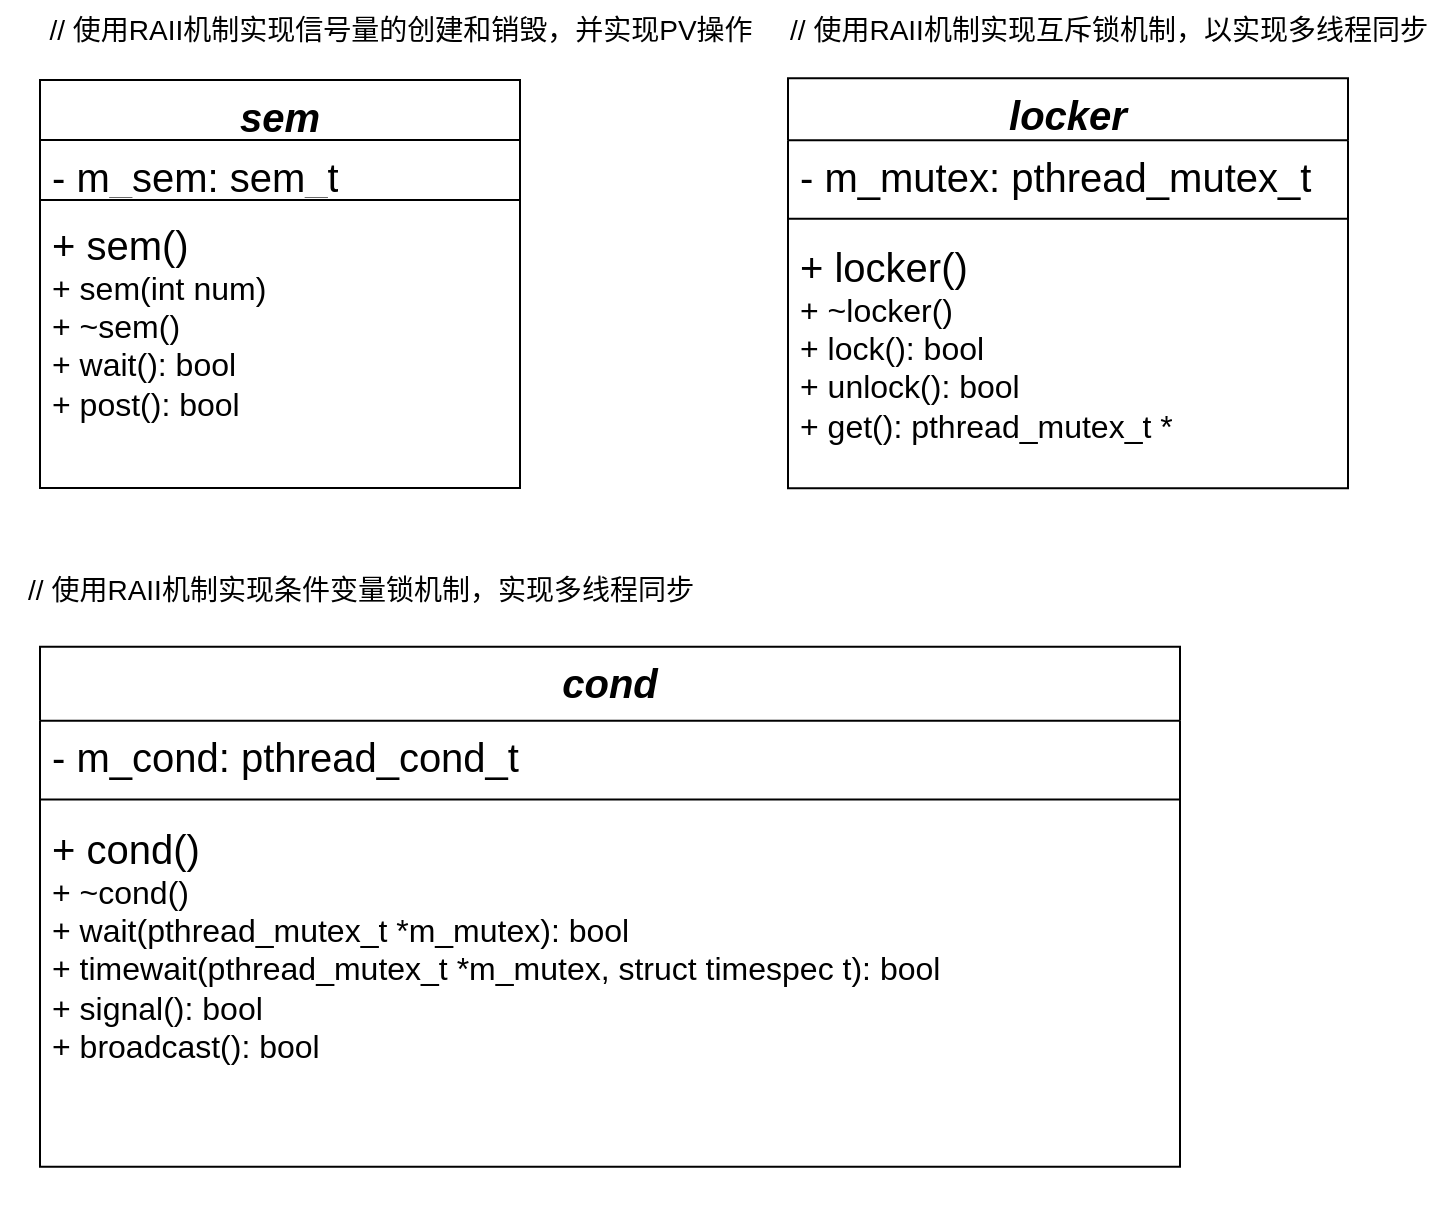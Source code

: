 <mxfile version="24.1.0" type="device" pages="2">
  <diagram name="locker.h" id="1IDqv2DnIN7-9uhBueqo">
    <mxGraphModel dx="1198" dy="727" grid="0" gridSize="10" guides="1" tooltips="1" connect="1" arrows="1" fold="1" page="1" pageScale="1" pageWidth="827" pageHeight="1169" background="#ffffff" math="0" shadow="0">
      <root>
        <mxCell id="0" />
        <mxCell id="1" parent="0" />
        <mxCell id="P7G1AZKXptafGZpG62cd-7" value="" style="group" vertex="1" connectable="0" parent="1">
          <mxGeometry x="414" y="40" width="330" height="239.167" as="geometry" />
        </mxCell>
        <mxCell id="P7G1AZKXptafGZpG62cd-8" value="&lt;font style=&quot;font-size: 20px;&quot;&gt;&lt;i&gt;locker&lt;/i&gt;&lt;/font&gt;" style="swimlane;fontStyle=1;align=center;verticalAlign=top;childLayout=stackLayout;horizontal=1;startSize=31;horizontalStack=0;resizeParent=1;resizeParentMax=0;resizeLast=0;collapsible=1;marginBottom=0;whiteSpace=wrap;html=1;" vertex="1" parent="P7G1AZKXptafGZpG62cd-7">
          <mxGeometry y="39.167" width="280" height="205.004" as="geometry" />
        </mxCell>
        <mxCell id="P7G1AZKXptafGZpG62cd-9" value="&lt;font style=&quot;font-size: 20px;&quot;&gt;- m_mutex: pthread_mutex_t&lt;/font&gt;" style="text;strokeColor=none;fillColor=none;align=left;verticalAlign=top;spacingLeft=4;spacingRight=4;overflow=hidden;rotatable=0;points=[[0,0.5],[1,0.5]];portConstraint=eastwest;whiteSpace=wrap;html=1;" vertex="1" parent="P7G1AZKXptafGZpG62cd-8">
          <mxGeometry y="31" width="280" height="34" as="geometry" />
        </mxCell>
        <mxCell id="P7G1AZKXptafGZpG62cd-10" value="" style="line;strokeWidth=1;fillColor=none;align=left;verticalAlign=middle;spacingTop=-1;spacingLeft=3;spacingRight=3;rotatable=0;labelPosition=right;points=[];portConstraint=eastwest;strokeColor=inherit;" vertex="1" parent="P7G1AZKXptafGZpG62cd-8">
          <mxGeometry y="65" width="280" height="10.444" as="geometry" />
        </mxCell>
        <mxCell id="P7G1AZKXptafGZpG62cd-11" value="&lt;font style=&quot;font-size: 20px;&quot;&gt;+ locker()&lt;/font&gt;&lt;div&gt;&lt;font size=&quot;3&quot;&gt;+ ~locker()&lt;/font&gt;&lt;/div&gt;&lt;div&gt;&lt;font size=&quot;3&quot;&gt;+ lock(): bool&lt;/font&gt;&lt;/div&gt;&lt;div&gt;&lt;font size=&quot;3&quot;&gt;+ unlock(): bool&lt;/font&gt;&lt;/div&gt;&lt;div&gt;&lt;font size=&quot;3&quot;&gt;+ get(): pthread_mutex_t *&lt;/font&gt;&lt;/div&gt;" style="text;strokeColor=none;fillColor=none;align=left;verticalAlign=top;spacingLeft=4;spacingRight=4;overflow=hidden;rotatable=0;points=[[0,0.5],[1,0.5]];portConstraint=eastwest;whiteSpace=wrap;html=1;" vertex="1" parent="P7G1AZKXptafGZpG62cd-8">
          <mxGeometry y="75.444" width="280" height="129.56" as="geometry" />
        </mxCell>
        <mxCell id="P7G1AZKXptafGZpG62cd-12" value="&lt;font style=&quot;font-size: 14px;&quot;&gt;// 使用RAII机制实现互斥锁机制，以实现多线程同步&lt;/font&gt;" style="text;html=1;align=center;verticalAlign=middle;resizable=0;points=[];autosize=1;strokeColor=none;fillColor=none;" vertex="1" parent="P7G1AZKXptafGZpG62cd-7">
          <mxGeometry x="-10" width="340" height="30" as="geometry" />
        </mxCell>
        <mxCell id="P7G1AZKXptafGZpG62cd-13" value="" style="group" vertex="1" connectable="0" parent="1">
          <mxGeometry x="40" y="320" width="570" height="323.333" as="geometry" />
        </mxCell>
        <mxCell id="P7G1AZKXptafGZpG62cd-14" value="&lt;font style=&quot;font-size: 20px;&quot;&gt;&lt;i&gt;cond&lt;/i&gt;&lt;/font&gt;" style="swimlane;fontStyle=1;align=center;verticalAlign=top;childLayout=stackLayout;horizontal=1;startSize=37;horizontalStack=0;resizeParent=1;resizeParentMax=0;resizeLast=0;collapsible=1;marginBottom=0;whiteSpace=wrap;html=1;" vertex="1" parent="P7G1AZKXptafGZpG62cd-13">
          <mxGeometry y="43.333" width="570" height="259.996" as="geometry" />
        </mxCell>
        <mxCell id="P7G1AZKXptafGZpG62cd-15" value="&lt;font style=&quot;font-size: 20px;&quot;&gt;- m_cond: pthread_cond_t&lt;/font&gt;" style="text;strokeColor=none;fillColor=none;align=left;verticalAlign=top;spacingLeft=4;spacingRight=4;overflow=hidden;rotatable=0;points=[[0,0.5],[1,0.5]];portConstraint=eastwest;whiteSpace=wrap;html=1;" vertex="1" parent="P7G1AZKXptafGZpG62cd-14">
          <mxGeometry y="37" width="570" height="33.62" as="geometry" />
        </mxCell>
        <mxCell id="P7G1AZKXptafGZpG62cd-16" value="" style="line;strokeWidth=1;fillColor=none;align=left;verticalAlign=middle;spacingTop=-1;spacingLeft=3;spacingRight=3;rotatable=0;labelPosition=right;points=[];portConstraint=eastwest;strokeColor=inherit;" vertex="1" parent="P7G1AZKXptafGZpG62cd-14">
          <mxGeometry y="70.62" width="570" height="11.556" as="geometry" />
        </mxCell>
        <mxCell id="P7G1AZKXptafGZpG62cd-17" value="&lt;font style=&quot;font-size: 20px;&quot;&gt;+ cond()&lt;/font&gt;&lt;div&gt;&lt;font size=&quot;3&quot; style=&quot;&quot;&gt;+ ~cond()&lt;/font&gt;&lt;/div&gt;&lt;div&gt;&lt;font size=&quot;3&quot;&gt;+ wait(&lt;span style=&quot;background-color: initial;&quot;&gt;pthread_mutex_t *m_mutex&lt;/span&gt;&lt;span style=&quot;background-color: initial;&quot;&gt;): bool&lt;/span&gt;&lt;/font&gt;&lt;/div&gt;&lt;div&gt;&lt;font size=&quot;3&quot;&gt;+ timewait(&lt;span style=&quot;background-color: initial;&quot;&gt;pthread_mutex_t *m_mutex, struct timespec t&lt;/span&gt;&lt;span style=&quot;background-color: initial;&quot;&gt;): bool&lt;/span&gt;&lt;/font&gt;&lt;/div&gt;&lt;div&gt;&lt;font size=&quot;3&quot;&gt;+ signal(): bool&lt;/font&gt;&lt;/div&gt;&lt;div&gt;&lt;font size=&quot;3&quot;&gt;+ broadcast(): bool&lt;/font&gt;&lt;/div&gt;" style="text;strokeColor=none;fillColor=none;align=left;verticalAlign=top;spacingLeft=4;spacingRight=4;overflow=hidden;rotatable=0;points=[[0,0.5],[1,0.5]];portConstraint=eastwest;whiteSpace=wrap;html=1;" vertex="1" parent="P7G1AZKXptafGZpG62cd-14">
          <mxGeometry y="82.176" width="570" height="177.82" as="geometry" />
        </mxCell>
        <mxCell id="P7G1AZKXptafGZpG62cd-18" value="&lt;font style=&quot;font-size: 14px;&quot;&gt;// 使用RAII机制实现条件变量锁机制，实现多线程同步&lt;/font&gt;" style="text;html=1;align=center;verticalAlign=middle;resizable=0;points=[];autosize=1;strokeColor=none;fillColor=none;" vertex="1" parent="P7G1AZKXptafGZpG62cd-13">
          <mxGeometry x="-20" width="360" height="30" as="geometry" />
        </mxCell>
        <mxCell id="P7G1AZKXptafGZpG62cd-20" value="" style="group" vertex="1" connectable="0" parent="1">
          <mxGeometry x="30" y="40" width="380" height="240" as="geometry" />
        </mxCell>
        <mxCell id="P7G1AZKXptafGZpG62cd-5" value="&lt;font style=&quot;font-size: 14px;&quot;&gt;// 使用RAII机制实现信号量的创建和销毁，并实现PV操作&lt;/font&gt;" style="text;html=1;align=center;verticalAlign=middle;resizable=0;points=[];autosize=1;strokeColor=none;fillColor=none;" vertex="1" parent="P7G1AZKXptafGZpG62cd-20">
          <mxGeometry width="380" height="30" as="geometry" />
        </mxCell>
        <mxCell id="P7G1AZKXptafGZpG62cd-1" value="&lt;font style=&quot;font-size: 20px;&quot;&gt;&lt;i&gt;sem&lt;/i&gt;&lt;/font&gt;" style="swimlane;fontStyle=1;align=center;verticalAlign=top;childLayout=stackLayout;horizontal=1;startSize=30;horizontalStack=0;resizeParent=1;resizeParentMax=0;resizeLast=0;collapsible=1;marginBottom=0;whiteSpace=wrap;html=1;" vertex="1" parent="P7G1AZKXptafGZpG62cd-20">
          <mxGeometry x="10" y="40" width="240" height="204" as="geometry" />
        </mxCell>
        <mxCell id="P7G1AZKXptafGZpG62cd-2" value="&lt;font style=&quot;font-size: 20px;&quot;&gt;- m_sem: sem_t&lt;/font&gt;" style="text;strokeColor=none;fillColor=none;align=left;verticalAlign=top;spacingLeft=4;spacingRight=4;overflow=hidden;rotatable=0;points=[[0,0.5],[1,0.5]];portConstraint=eastwest;whiteSpace=wrap;html=1;" vertex="1" parent="P7G1AZKXptafGZpG62cd-1">
          <mxGeometry y="30" width="240" height="26" as="geometry" />
        </mxCell>
        <mxCell id="P7G1AZKXptafGZpG62cd-3" value="" style="line;strokeWidth=1;fillColor=none;align=left;verticalAlign=middle;spacingTop=-1;spacingLeft=3;spacingRight=3;rotatable=0;labelPosition=right;points=[];portConstraint=eastwest;strokeColor=inherit;" vertex="1" parent="P7G1AZKXptafGZpG62cd-1">
          <mxGeometry y="56" width="240" height="8" as="geometry" />
        </mxCell>
        <mxCell id="P7G1AZKXptafGZpG62cd-4" value="&lt;font style=&quot;font-size: 20px;&quot;&gt;+ sem()&lt;/font&gt;&lt;div&gt;&lt;font size=&quot;3&quot;&gt;+ sem(int num)&lt;/font&gt;&lt;/div&gt;&lt;div&gt;&lt;font size=&quot;3&quot;&gt;+ ~sem()&lt;/font&gt;&lt;/div&gt;&lt;div&gt;&lt;font size=&quot;3&quot;&gt;+ wait(): bool&lt;/font&gt;&lt;/div&gt;&lt;div&gt;&lt;font size=&quot;3&quot;&gt;+ post(): bool&lt;/font&gt;&lt;/div&gt;" style="text;strokeColor=none;fillColor=none;align=left;verticalAlign=top;spacingLeft=4;spacingRight=4;overflow=hidden;rotatable=0;points=[[0,0.5],[1,0.5]];portConstraint=eastwest;whiteSpace=wrap;html=1;" vertex="1" parent="P7G1AZKXptafGZpG62cd-1">
          <mxGeometry y="64" width="240" height="140" as="geometry" />
        </mxCell>
      </root>
    </mxGraphModel>
  </diagram>
  <diagram id="XkLgqCAv8x0d3-E4Erp8" name="threadpool.h">
    <mxGraphModel dx="1409" dy="855" grid="0" gridSize="10" guides="1" tooltips="1" connect="1" arrows="1" fold="1" page="1" pageScale="1" pageWidth="3300" pageHeight="2339" math="0" shadow="0">
      <root>
        <mxCell id="0" />
        <mxCell id="1" parent="0" />
        <mxCell id="VYtjbIEFMLEIHyW4JVhx-5" value="" style="group" vertex="1" connectable="0" parent="1">
          <mxGeometry x="831" y="124" width="713" height="516" as="geometry" />
        </mxCell>
        <mxCell id="XqGdemayxkRtgshSwvwm-5" value="&lt;font style=&quot;font-size: 18px;&quot;&gt;// 线程池类定义&lt;/font&gt;" style="text;html=1;align=center;verticalAlign=middle;resizable=0;points=[];autosize=1;strokeColor=none;fillColor=none;" vertex="1" parent="VYtjbIEFMLEIHyW4JVhx-5">
          <mxGeometry width="141" height="34" as="geometry" />
        </mxCell>
        <mxCell id="XqGdemayxkRtgshSwvwm-9" value="&lt;font style=&quot;font-size: 18px;&quot;&gt;&lt;i&gt;threadpool&lt;/i&gt;&lt;/font&gt;" style="swimlane;fontStyle=1;align=center;verticalAlign=top;childLayout=stackLayout;horizontal=1;startSize=26;horizontalStack=0;resizeParent=1;resizeParentMax=0;resizeLast=0;collapsible=1;marginBottom=0;whiteSpace=wrap;html=1;" vertex="1" parent="VYtjbIEFMLEIHyW4JVhx-5">
          <mxGeometry x="10" y="40" width="703" height="476" as="geometry" />
        </mxCell>
        <mxCell id="XqGdemayxkRtgshSwvwm-10" value="&lt;div&gt;&lt;font style=&quot;font-size: 18px;&quot;&gt;&lt;font style=&quot;&quot;&gt;-&amp;nbsp;&lt;/font&gt;&lt;span style=&quot;background-color: initial;&quot;&gt;m_thread_number:&amp;nbsp;&lt;/span&gt;&lt;span style=&quot;background-color: initial;&quot;&gt;int&amp;nbsp; &amp;nbsp;//线程池中的线程数&lt;/span&gt;&lt;/font&gt;&lt;/div&gt;&lt;div&gt;&lt;font size=&quot;3&quot;&gt;-&amp;nbsp;&lt;span style=&quot;background-color: initial;&quot;&gt;m_max_requests:&amp;nbsp;&lt;/span&gt;&lt;span style=&quot;background-color: initial;&quot;&gt;int&amp;nbsp; &amp;nbsp;//请求队列中允许的最大请求数&lt;/span&gt;&lt;/font&gt;&lt;/div&gt;&lt;div&gt;&lt;font size=&quot;3&quot;&gt;-&amp;nbsp;&lt;/font&gt;&lt;span style=&quot;font-size: medium; background-color: initial;&quot;&gt;m_threads:&amp;nbsp;&lt;/span&gt;&lt;span style=&quot;font-size: medium; background-color: initial;&quot;&gt;pthread_t *&amp;nbsp; &amp;nbsp;//描述线程池的数组，其大小为m_thread_number&lt;/span&gt;&lt;/div&gt;&lt;div&gt;&lt;font size=&quot;3&quot;&gt;-&amp;nbsp;&lt;/font&gt;&lt;span style=&quot;font-size: medium; background-color: initial;&quot;&gt;m_workqueue:&amp;nbsp;&lt;/span&gt;&lt;span style=&quot;font-size: medium; background-color: initial;&quot;&gt;std::list&amp;lt;T *&amp;gt;&amp;nbsp; &amp;nbsp;//请求队列&lt;/span&gt;&lt;/div&gt;&lt;div&gt;&lt;font size=&quot;3&quot;&gt;-&amp;nbsp;&lt;/font&gt;&lt;span style=&quot;font-size: medium; background-color: initial;&quot;&gt;m_queuelocker:&lt;/span&gt;&lt;span style=&quot;font-size: medium; background-color: initial;&quot;&gt;&amp;nbsp;locker&amp;nbsp; &amp;nbsp;//保护请求队列的互斥锁&lt;/span&gt;&lt;/div&gt;&lt;div&gt;&lt;font size=&quot;3&quot;&gt;-&amp;nbsp;&lt;/font&gt;&lt;span style=&quot;font-size: medium; background-color: initial;&quot;&gt;m_queuestat:&lt;/span&gt;&lt;span style=&quot;font-size: medium; background-color: initial;&quot;&gt;&amp;nbsp;sem&amp;nbsp; &amp;nbsp;//是否有任务需要处理&lt;/span&gt;&lt;/div&gt;&lt;div&gt;&lt;font size=&quot;3&quot;&gt;-&amp;nbsp;&lt;/font&gt;&lt;span style=&quot;font-size: medium; background-color: initial;&quot;&gt;m_connPool:&lt;/span&gt;&lt;span style=&quot;font-size: medium; background-color: initial;&quot;&gt;&amp;nbsp;connection_pool *&amp;nbsp; &amp;nbsp;//数据库&lt;/span&gt;&lt;/div&gt;&lt;div&gt;&lt;font size=&quot;3&quot;&gt;-&amp;nbsp;&lt;/font&gt;&lt;span style=&quot;font-size: medium; background-color: initial;&quot;&gt;m_actor_model:&amp;nbsp;&lt;/span&gt;&lt;span style=&quot;font-size: medium; background-color: initial;&quot;&gt;int&amp;nbsp; &amp;nbsp;//模型切换&lt;/span&gt;&lt;/div&gt;" style="text;strokeColor=none;fillColor=none;align=left;verticalAlign=top;spacingLeft=4;spacingRight=4;overflow=hidden;rotatable=0;points=[[0,0.5],[1,0.5]];portConstraint=eastwest;whiteSpace=wrap;html=1;" vertex="1" parent="XqGdemayxkRtgshSwvwm-9">
          <mxGeometry y="26" width="703" height="219" as="geometry" />
        </mxCell>
        <mxCell id="VYtjbIEFMLEIHyW4JVhx-3" value="&lt;div&gt;&lt;font style=&quot;font-size: 18px;&quot;&gt;/*工作线程运行的函数，它不断从工作队列中取出任务并执行之*/&lt;/font&gt;&lt;/div&gt;&lt;div&gt;&lt;font size=&quot;3&quot;&gt;&amp;nbsp;- worker(void *arg):&amp;nbsp;&lt;/font&gt;&lt;span style=&quot;font-size: medium; background-color: initial;&quot;&gt;static void *&lt;/span&gt;&lt;/div&gt;&lt;div style=&quot;&quot;&gt;&lt;font size=&quot;3&quot;&gt;&amp;nbsp;- run():&amp;nbsp;&lt;/font&gt;&lt;span style=&quot;font-size: medium; background-color: initial;&quot;&gt;void&lt;/span&gt;&lt;/div&gt;&lt;div style=&quot;&quot;&gt;&lt;font size=&quot;3&quot;&gt;&lt;div&gt;&amp;nbsp;+ threadpool(int actor_model, connection_pool *connPool, int thread_number = 8, int max_request = 10000):&amp;nbsp;&lt;/div&gt;&lt;div&gt;&amp;nbsp;+ ~threadpool():&amp;nbsp;&lt;/div&gt;&lt;div&gt;&amp;nbsp;+ append(T *request, int state):&amp;nbsp;&lt;span style=&quot;background-color: initial;&quot;&gt;bool&lt;/span&gt;&lt;span style=&quot;background-color: initial;&quot;&gt;&amp;nbsp;&lt;/span&gt;&lt;/div&gt;&lt;/font&gt;&lt;font size=&quot;3&quot;&gt;&lt;div&gt;&amp;nbsp;+ append_p(T *request):&amp;nbsp;&lt;span style=&quot;background-color: initial;&quot;&gt;bool&lt;/span&gt;&lt;span style=&quot;background-color: initial;&quot;&gt;&amp;nbsp;&lt;/span&gt;&lt;/div&gt;&lt;/font&gt;&lt;/div&gt;" style="html=1;whiteSpace=wrap;align=left;" vertex="1" parent="XqGdemayxkRtgshSwvwm-9">
          <mxGeometry y="245" width="703" height="231" as="geometry" />
        </mxCell>
        <mxCell id="WSQFg_8fGxmqORD7pmme-1" value="" style="group" vertex="1" connectable="0" parent="1">
          <mxGeometry x="1791" y="101" width="293" height="218" as="geometry" />
        </mxCell>
        <mxCell id="WSQFg_8fGxmqORD7pmme-2" value="&lt;font style=&quot;font-size: 14px;&quot;&gt;// 使用RAII机制实现信号量的创建和销毁，并实现PV操作&lt;/font&gt;" style="text;html=1;align=center;verticalAlign=middle;resizable=0;points=[];autosize=1;strokeColor=none;fillColor=none;" vertex="1" parent="WSQFg_8fGxmqORD7pmme-1">
          <mxGeometry width="380" height="30" as="geometry" />
        </mxCell>
        <mxCell id="WSQFg_8fGxmqORD7pmme-3" value="&lt;font style=&quot;font-size: 20px;&quot;&gt;&lt;i&gt;sem&lt;/i&gt;&lt;/font&gt;" style="swimlane;fontStyle=1;align=center;verticalAlign=top;childLayout=stackLayout;horizontal=1;startSize=30;horizontalStack=0;resizeParent=1;resizeParentMax=0;resizeLast=0;collapsible=1;marginBottom=0;whiteSpace=wrap;html=1;" vertex="1" parent="WSQFg_8fGxmqORD7pmme-1">
          <mxGeometry x="7.711" y="36.333" width="185.053" height="188.05" as="geometry" />
        </mxCell>
        <mxCell id="WSQFg_8fGxmqORD7pmme-4" value="&lt;font style=&quot;font-size: 20px;&quot;&gt;- m_sem: sem_t&lt;/font&gt;" style="text;strokeColor=none;fillColor=none;align=left;verticalAlign=top;spacingLeft=4;spacingRight=4;overflow=hidden;rotatable=0;points=[[0,0.5],[1,0.5]];portConstraint=eastwest;whiteSpace=wrap;html=1;" vertex="1" parent="WSQFg_8fGxmqORD7pmme-3">
          <mxGeometry y="30" width="185.053" height="23.617" as="geometry" />
        </mxCell>
        <mxCell id="WSQFg_8fGxmqORD7pmme-5" value="" style="line;strokeWidth=1;fillColor=none;align=left;verticalAlign=middle;spacingTop=-1;spacingLeft=3;spacingRight=3;rotatable=0;labelPosition=right;points=[];portConstraint=eastwest;strokeColor=inherit;" vertex="1" parent="WSQFg_8fGxmqORD7pmme-3">
          <mxGeometry y="53.617" width="185.053" height="7.267" as="geometry" />
        </mxCell>
        <mxCell id="CIj_1EumNB4_XmNTMMSo-14" value="&lt;font style=&quot;font-size: 20px;&quot;&gt;+ sem()&lt;/font&gt;&lt;div&gt;&lt;font size=&quot;3&quot;&gt;+ sem(int num)&lt;/font&gt;&lt;/div&gt;&lt;div&gt;&lt;font size=&quot;3&quot;&gt;+ ~sem()&lt;/font&gt;&lt;/div&gt;&lt;div&gt;&lt;font size=&quot;3&quot;&gt;+ wait(): bool&lt;/font&gt;&lt;/div&gt;&lt;div&gt;&lt;font size=&quot;3&quot;&gt;+ post(): bool&lt;/font&gt;&lt;/div&gt;" style="text;strokeColor=none;fillColor=none;align=left;verticalAlign=top;spacingLeft=4;spacingRight=4;overflow=hidden;rotatable=0;points=[[0,0.5],[1,0.5]];portConstraint=eastwest;whiteSpace=wrap;html=1;" vertex="1" parent="WSQFg_8fGxmqORD7pmme-3">
          <mxGeometry y="60.883" width="185.053" height="127.167" as="geometry" />
        </mxCell>
        <mxCell id="CIj_1EumNB4_XmNTMMSo-1" value="" style="group" vertex="1" connectable="0" parent="1">
          <mxGeometry x="1793" y="348" width="330" height="239.167" as="geometry" />
        </mxCell>
        <mxCell id="CIj_1EumNB4_XmNTMMSo-2" value="&lt;font style=&quot;font-size: 20px;&quot;&gt;&lt;i&gt;locker&lt;/i&gt;&lt;/font&gt;" style="swimlane;fontStyle=1;align=center;verticalAlign=top;childLayout=stackLayout;horizontal=1;startSize=31;horizontalStack=0;resizeParent=1;resizeParentMax=0;resizeLast=0;collapsible=1;marginBottom=0;whiteSpace=wrap;html=1;" vertex="1" parent="CIj_1EumNB4_XmNTMMSo-1">
          <mxGeometry y="39.167" width="280" height="205.004" as="geometry" />
        </mxCell>
        <mxCell id="CIj_1EumNB4_XmNTMMSo-3" value="&lt;font style=&quot;font-size: 20px;&quot;&gt;- m_mutex: pthread_mutex_t&lt;/font&gt;" style="text;strokeColor=none;fillColor=none;align=left;verticalAlign=top;spacingLeft=4;spacingRight=4;overflow=hidden;rotatable=0;points=[[0,0.5],[1,0.5]];portConstraint=eastwest;whiteSpace=wrap;html=1;" vertex="1" parent="CIj_1EumNB4_XmNTMMSo-2">
          <mxGeometry y="31" width="280" height="34" as="geometry" />
        </mxCell>
        <mxCell id="CIj_1EumNB4_XmNTMMSo-4" value="" style="line;strokeWidth=1;fillColor=none;align=left;verticalAlign=middle;spacingTop=-1;spacingLeft=3;spacingRight=3;rotatable=0;labelPosition=right;points=[];portConstraint=eastwest;strokeColor=inherit;" vertex="1" parent="CIj_1EumNB4_XmNTMMSo-2">
          <mxGeometry y="65" width="280" height="10.444" as="geometry" />
        </mxCell>
        <mxCell id="CIj_1EumNB4_XmNTMMSo-5" value="&lt;font style=&quot;font-size: 20px;&quot;&gt;+ locker()&lt;/font&gt;&lt;div&gt;&lt;font size=&quot;3&quot;&gt;+ ~locker()&lt;/font&gt;&lt;/div&gt;&lt;div&gt;&lt;font size=&quot;3&quot;&gt;+ lock(): bool&lt;/font&gt;&lt;/div&gt;&lt;div&gt;&lt;font size=&quot;3&quot;&gt;+ unlock(): bool&lt;/font&gt;&lt;/div&gt;&lt;div&gt;&lt;font size=&quot;3&quot;&gt;+ get(): pthread_mutex_t *&lt;/font&gt;&lt;/div&gt;" style="text;strokeColor=none;fillColor=none;align=left;verticalAlign=top;spacingLeft=4;spacingRight=4;overflow=hidden;rotatable=0;points=[[0,0.5],[1,0.5]];portConstraint=eastwest;whiteSpace=wrap;html=1;" vertex="1" parent="CIj_1EumNB4_XmNTMMSo-2">
          <mxGeometry y="75.444" width="280" height="129.56" as="geometry" />
        </mxCell>
        <mxCell id="CIj_1EumNB4_XmNTMMSo-6" value="&lt;font style=&quot;font-size: 14px;&quot;&gt;// 使用RAII机制实现互斥锁机制，以实现多线程同步&lt;/font&gt;" style="text;html=1;align=center;verticalAlign=middle;resizable=0;points=[];autosize=1;strokeColor=none;fillColor=none;" vertex="1" parent="CIj_1EumNB4_XmNTMMSo-1">
          <mxGeometry x="-10" width="340" height="30" as="geometry" />
        </mxCell>
        <mxCell id="CIj_1EumNB4_XmNTMMSo-12" value="" style="group" vertex="1" connectable="0" parent="1">
          <mxGeometry x="1565" y="677" width="804" height="721" as="geometry" />
        </mxCell>
        <mxCell id="CIj_1EumNB4_XmNTMMSo-7" value="" style="group" vertex="1" connectable="0" parent="CIj_1EumNB4_XmNTMMSo-12">
          <mxGeometry y="4" width="804" height="717" as="geometry" />
        </mxCell>
        <mxCell id="CIj_1EumNB4_XmNTMMSo-9" value="&lt;font style=&quot;font-size: 18px;&quot;&gt;&lt;i&gt;connection_pool&lt;/i&gt;&lt;/font&gt;" style="swimlane;fontStyle=1;align=center;verticalAlign=top;childLayout=stackLayout;horizontal=1;startSize=26;horizontalStack=0;resizeParent=1;resizeParentMax=0;resizeLast=0;collapsible=1;marginBottom=0;whiteSpace=wrap;html=1;" vertex="1" parent="CIj_1EumNB4_XmNTMMSo-7">
          <mxGeometry x="10" y="40" width="794" height="628" as="geometry" />
        </mxCell>
        <mxCell id="CIj_1EumNB4_XmNTMMSo-10" value="&lt;div&gt;&lt;font style=&quot;font-size: 18px;&quot;&gt;- m_MaxConn:&amp;nbsp;&lt;/font&gt;&lt;span style=&quot;font-size: 18px; background-color: initial;&quot;&gt;int&amp;nbsp;&lt;/span&gt;&lt;span style=&quot;font-size: 18px; background-color: initial;&quot;&gt;&amp;nbsp;&amp;nbsp;//最大连接&lt;/span&gt;&lt;/div&gt;&lt;div&gt;&lt;span style=&quot;background-color: initial; font-size: 18px;&quot;&gt;-&lt;/span&gt;&lt;span style=&quot;font-size: medium; background-color: initial;&quot;&gt; m_CurConn:&amp;nbsp;&lt;/span&gt;&lt;span style=&quot;font-size: medium; background-color: initial;&quot;&gt;int&amp;nbsp;&lt;/span&gt;&lt;span style=&quot;background-color: initial; font-size: medium;&quot;&gt;&amp;nbsp;&amp;nbsp;//当前已使用的连接数&lt;/span&gt;&lt;/div&gt;&lt;div&gt;&lt;span style=&quot;white-space: normal;&quot;&gt;&lt;font size=&quot;3&quot;&gt;- m_FreeConn:&amp;nbsp;&lt;/font&gt;&lt;/span&gt;&lt;span style=&quot;font-size: medium; background-color: initial;&quot;&gt;int&lt;/span&gt;&lt;span style=&quot;font-size: medium; background-color: initial;&quot;&gt;&amp;nbsp; &amp;nbsp;//当前空闲的连接数&lt;/span&gt;&lt;/div&gt;&lt;div&gt;&lt;span style=&quot;white-space: normal;&quot;&gt;&lt;font size=&quot;3&quot;&gt;- lock:&amp;nbsp;&lt;/font&gt;&lt;/span&gt;&lt;span style=&quot;font-size: medium; background-color: initial;&quot;&gt;locker&lt;/span&gt;&lt;/div&gt;&lt;div&gt;&lt;span style=&quot;white-space: normal;&quot;&gt;&lt;font size=&quot;3&quot;&gt;- connList:&amp;nbsp;&lt;/font&gt;&lt;/span&gt;&lt;span style=&quot;font-size: medium; background-color: initial;&quot;&gt;list&amp;lt;MYSQL *&amp;gt;&lt;/span&gt;&lt;span style=&quot;font-size: medium; background-color: initial;&quot;&gt;&amp;nbsp;//连接池&lt;/span&gt;&lt;/div&gt;&lt;div&gt;&lt;span style=&quot;white-space: normal;&quot;&gt;&lt;font size=&quot;3&quot;&gt;- reserve:&amp;nbsp;&lt;/font&gt;&lt;/span&gt;&lt;span style=&quot;font-size: medium; background-color: initial;&quot;&gt;sem&lt;/span&gt;&lt;/div&gt;&lt;div&gt;&lt;span style=&quot;background-color: initial;&quot;&gt;&lt;font size=&quot;3&quot;&gt;&lt;div style=&quot;&quot;&gt;+ m_url:&amp;nbsp;&lt;span style=&quot;background-color: initial;&quot;&gt;string&amp;nbsp; &amp;nbsp;&lt;/span&gt;&lt;span style=&quot;background-color: initial;&quot;&gt;//主机地址&lt;/span&gt;&lt;/div&gt;&lt;/font&gt;&lt;/span&gt;&lt;span style=&quot;background-color: initial;&quot;&gt;&lt;font size=&quot;3&quot;&gt;&lt;div style=&quot;&quot;&gt;+ m_Port:&lt;span style=&quot;background-color: initial;&quot;&gt;&amp;nbsp;&lt;/span&gt;&lt;span style=&quot;background-color: initial;&quot;&gt;string&amp;nbsp; &amp;nbsp;&lt;/span&gt;&lt;span style=&quot;background-color: initial;&quot;&gt;//数据库端口号&lt;/span&gt;&lt;/div&gt;&lt;/font&gt;&lt;/span&gt;&lt;span style=&quot;background-color: initial;&quot;&gt;&lt;font size=&quot;3&quot;&gt;&lt;div style=&quot;&quot;&gt;+ m_User:&amp;nbsp;&lt;span style=&quot;background-color: initial;&quot;&gt;string&amp;nbsp; &amp;nbsp;&lt;/span&gt;&lt;span style=&quot;background-color: initial;&quot;&gt;//登陆数据库用户名&lt;/span&gt;&lt;/div&gt;&lt;/font&gt;&lt;/span&gt;&lt;span style=&quot;background-color: initial;&quot;&gt;&lt;font size=&quot;3&quot;&gt;&lt;div style=&quot;&quot;&gt;+ m_PassWord:&amp;nbsp;&lt;span style=&quot;background-color: initial;&quot;&gt;string&amp;nbsp; &amp;nbsp;&lt;/span&gt;&lt;span style=&quot;background-color: initial;&quot;&gt;//登陆数据库密码&lt;/span&gt;&lt;/div&gt;&lt;/font&gt;&lt;/span&gt;&lt;span style=&quot;background-color: initial;&quot;&gt;&lt;font size=&quot;3&quot;&gt;&lt;div style=&quot;&quot;&gt;+ m_DatabaseName:&amp;nbsp;&lt;span style=&quot;background-color: initial;&quot;&gt;string&lt;/span&gt;&lt;span style=&quot;background-color: initial;&quot;&gt;&amp;nbsp; &amp;nbsp;&lt;/span&gt;&lt;span style=&quot;background-color: initial;&quot;&gt;//使用数据库名&lt;/span&gt;&lt;/div&gt;&lt;/font&gt;&lt;/span&gt;&lt;span style=&quot;background-color: initial;&quot;&gt;&lt;font size=&quot;3&quot;&gt;&lt;div style=&quot;&quot;&gt;+ m_close_log:&amp;nbsp;&lt;span style=&quot;background-color: initial;&quot;&gt;int&lt;/span&gt;&lt;span style=&quot;background-color: initial; white-space: pre;&quot;&gt;&#x9;&lt;/span&gt;&lt;span style=&quot;background-color: initial;&quot;&gt;//日志开关&lt;/span&gt;&lt;/div&gt;&lt;/font&gt;&lt;/span&gt;&lt;/div&gt;" style="text;strokeColor=none;fillColor=none;align=left;verticalAlign=top;spacingLeft=4;spacingRight=4;overflow=hidden;rotatable=0;points=[[0,0.5],[1,0.5]];portConstraint=eastwest;whiteSpace=wrap;html=1;" vertex="1" parent="CIj_1EumNB4_XmNTMMSo-9">
          <mxGeometry y="26" width="794" height="324" as="geometry" />
        </mxCell>
        <mxCell id="CIj_1EumNB4_XmNTMMSo-11" value="&lt;div&gt;&lt;span style=&quot;font-size: 18px;&quot;&gt;// 构造和析构函数私有是为了单例模式的实现&lt;/span&gt;&lt;/div&gt;&lt;div&gt;&lt;span style=&quot;font-size: 18px;&quot;&gt;- connection_pool():&amp;nbsp;&lt;/span&gt;&lt;/div&gt;&lt;div&gt;&lt;span style=&quot;font-size: 18px;&quot;&gt;- ~connection_pool():&lt;/span&gt;&lt;/div&gt;&lt;div&gt;&lt;div style=&quot;&quot;&gt;&lt;span style=&quot;font-size: 18px;&quot;&gt;+ GetConnection():&amp;nbsp;&lt;/span&gt;&lt;span style=&quot;font-size: 18px; background-color: initial;&quot;&gt;MYSQL *&amp;nbsp; &amp;nbsp;&lt;/span&gt;&lt;span style=&quot;font-size: 18px; background-color: initial;&quot;&gt;// 获取数据库连接&lt;/span&gt;&lt;/div&gt;&lt;div style=&quot;&quot;&gt;&lt;span style=&quot;font-size: 18px;&quot;&gt;+ ReleaseConnection(MYSQL *conn):&amp;nbsp;&lt;/span&gt;&lt;span style=&quot;font-size: 18px; background-color: initial;&quot;&gt;bool&amp;nbsp; &amp;nbsp;&lt;/span&gt;&lt;span style=&quot;font-size: 18px; background-color: initial;&quot;&gt;// 释放连接&lt;/span&gt;&lt;/div&gt;&lt;div style=&quot;&quot;&gt;&lt;span style=&quot;font-size: 18px;&quot;&gt;+ GetFreeConn():&amp;nbsp;&lt;/span&gt;&lt;span style=&quot;font-size: 18px; background-color: initial;&quot;&gt;int&lt;/span&gt;&lt;span style=&quot;font-size: 18px; background-color: initial;&quot;&gt;&amp;nbsp; &amp;nbsp;&amp;nbsp;&lt;/span&gt;&lt;span style=&quot;font-size: 18px; background-color: initial;&quot;&gt;// 获取连接&lt;/span&gt;&lt;/div&gt;&lt;div style=&quot;&quot;&gt;&lt;span style=&quot;font-size: 18px;&quot;&gt;+ DestroyPool():&amp;nbsp;&lt;/span&gt;&lt;span style=&quot;font-size: 18px; background-color: initial;&quot;&gt;void&amp;nbsp; &amp;nbsp;&lt;/span&gt;&lt;span style=&quot;font-size: 18px; background-color: initial;&quot;&gt;// 销毁所有连接&lt;/span&gt;&lt;/div&gt;&lt;div style=&quot;&quot;&gt;&lt;span style=&quot;font-size: 18px;&quot;&gt;+ GetInstance():&amp;nbsp;&lt;/span&gt;&lt;span style=&quot;font-size: 18px; background-color: initial;&quot;&gt;static connection_pool *&lt;/span&gt;&lt;span style=&quot;background-color: initial; font-size: 18px;&quot;&gt;&amp;nbsp;&amp;nbsp;&lt;/span&gt;&lt;span style=&quot;background-color: initial; font-size: 18px;&quot;&gt;&amp;nbsp;&lt;/span&gt;&lt;span style=&quot;background-color: initial; font-size: 18px;&quot;&gt;// 单例模式&lt;/span&gt;&lt;/div&gt;&lt;div style=&quot;&quot;&gt;&lt;span style=&quot;font-size: 18px;&quot;&gt;+ init(string url, string User, string PassWord, string DataBaseName, int Port, int MaxConn, int close_log):&amp;nbsp;&lt;/span&gt;&lt;span style=&quot;font-size: 18px; background-color: initial;&quot;&gt;void&lt;/span&gt;&lt;/div&gt;&lt;/div&gt;" style="html=1;whiteSpace=wrap;align=left;" vertex="1" parent="CIj_1EumNB4_XmNTMMSo-9">
          <mxGeometry y="350" width="794" height="278" as="geometry" />
        </mxCell>
        <mxCell id="CIj_1EumNB4_XmNTMMSo-33" value="" style="endArrow=open;endFill=1;endSize=12;html=1;rounded=0;strokeWidth=3;entryX=-0.005;entryY=0.657;entryDx=0;entryDy=0;entryPerimeter=0;" edge="1" parent="CIj_1EumNB4_XmNTMMSo-7">
          <mxGeometry width="160" relative="1" as="geometry">
            <mxPoint x="344.4" y="35.27" as="sourcePoint" />
            <mxPoint x="344" y="-85.998" as="targetPoint" />
          </mxGeometry>
        </mxCell>
        <mxCell id="CIj_1EumNB4_XmNTMMSo-8" value="&lt;font style=&quot;font-size: 18px;&quot;&gt;// 数据库连接池类定义&lt;/font&gt;" style="text;html=1;align=center;verticalAlign=middle;resizable=0;points=[];autosize=1;strokeColor=none;fillColor=none;" vertex="1" parent="CIj_1EumNB4_XmNTMMSo-12">
          <mxGeometry x="10" width="195" height="34" as="geometry" />
        </mxCell>
        <mxCell id="CIj_1EumNB4_XmNTMMSo-24" value="" style="group" vertex="1" connectable="0" parent="1">
          <mxGeometry x="1544" y="191" width="181" height="38" as="geometry" />
        </mxCell>
        <mxCell id="CIj_1EumNB4_XmNTMMSo-20" value="" style="endArrow=open;endFill=1;endSize=12;html=1;rounded=0;entryX=-0.004;entryY=0.257;entryDx=0;entryDy=0;entryPerimeter=0;strokeWidth=3;" edge="1" parent="CIj_1EumNB4_XmNTMMSo-24" target="CIj_1EumNB4_XmNTMMSo-14">
          <mxGeometry width="160" relative="1" as="geometry">
            <mxPoint y="38" as="sourcePoint" />
            <mxPoint x="160" y="38" as="targetPoint" />
          </mxGeometry>
        </mxCell>
        <mxCell id="CIj_1EumNB4_XmNTMMSo-22" value="&lt;font style=&quot;font-size: 18px;&quot;&gt;关联关系&lt;/font&gt;" style="text;html=1;align=center;verticalAlign=middle;resizable=0;points=[];autosize=1;strokeColor=none;fillColor=none;" vertex="1" parent="CIj_1EumNB4_XmNTMMSo-24">
          <mxGeometry x="91" width="90" height="34" as="geometry" />
        </mxCell>
        <mxCell id="CIj_1EumNB4_XmNTMMSo-25" value="" style="group" vertex="1" connectable="0" parent="1">
          <mxGeometry x="1544" y="418" width="252" height="43" as="geometry" />
        </mxCell>
        <mxCell id="CIj_1EumNB4_XmNTMMSo-21" value="" style="endArrow=open;endFill=1;endSize=12;html=1;rounded=0;strokeWidth=3;" edge="1" parent="CIj_1EumNB4_XmNTMMSo-25">
          <mxGeometry width="160" relative="1" as="geometry">
            <mxPoint y="43" as="sourcePoint" />
            <mxPoint x="252" y="43" as="targetPoint" />
          </mxGeometry>
        </mxCell>
        <mxCell id="CIj_1EumNB4_XmNTMMSo-23" value="&lt;font style=&quot;font-size: 18px;&quot;&gt;关联关系&lt;/font&gt;" style="text;html=1;align=center;verticalAlign=middle;resizable=0;points=[];autosize=1;strokeColor=none;fillColor=none;" vertex="1" parent="CIj_1EumNB4_XmNTMMSo-25">
          <mxGeometry x="88" width="90" height="34" as="geometry" />
        </mxCell>
        <mxCell id="CIj_1EumNB4_XmNTMMSo-27" value="" style="group" vertex="1" connectable="0" parent="1">
          <mxGeometry x="1544" y="418" width="252" height="43" as="geometry" />
        </mxCell>
        <mxCell id="CIj_1EumNB4_XmNTMMSo-28" value="" style="endArrow=open;endFill=1;endSize=12;html=1;rounded=0;strokeWidth=3;" edge="1" parent="CIj_1EumNB4_XmNTMMSo-27">
          <mxGeometry width="160" relative="1" as="geometry">
            <mxPoint y="43" as="sourcePoint" />
            <mxPoint x="252" y="43" as="targetPoint" />
          </mxGeometry>
        </mxCell>
        <mxCell id="CIj_1EumNB4_XmNTMMSo-29" value="&lt;font style=&quot;font-size: 18px;&quot;&gt;关联关系&lt;/font&gt;" style="text;html=1;align=center;verticalAlign=middle;resizable=0;points=[];autosize=1;strokeColor=none;fillColor=none;" vertex="1" parent="CIj_1EumNB4_XmNTMMSo-27">
          <mxGeometry x="88" width="90" height="34" as="geometry" />
        </mxCell>
        <mxCell id="CIj_1EumNB4_XmNTMMSo-30" value="" style="group;rotation=34;" vertex="1" connectable="0" parent="1">
          <mxGeometry x="1261.93" y="679.38" width="365" height="75" as="geometry" />
        </mxCell>
        <mxCell id="CIj_1EumNB4_XmNTMMSo-31" value="" style="endArrow=open;endFill=1;endSize=12;html=1;rounded=0;strokeWidth=3;" edge="1" parent="CIj_1EumNB4_XmNTMMSo-30">
          <mxGeometry width="160" relative="1" as="geometry">
            <mxPoint x="16.533" y="-39.643" as="sourcePoint" />
            <mxPoint x="319.216" y="131.786" as="targetPoint" />
          </mxGeometry>
        </mxCell>
        <mxCell id="CIj_1EumNB4_XmNTMMSo-32" value="&lt;font style=&quot;font-size: 18px;&quot;&gt;关联关系&lt;/font&gt;" style="text;html=1;align=center;verticalAlign=middle;resizable=0;points=[];autosize=1;strokeColor=none;fillColor=none;rotation=34;" vertex="1" parent="CIj_1EumNB4_XmNTMMSo-30">
          <mxGeometry x="150.07" y="-18.214" width="90" height="34" as="geometry" />
        </mxCell>
        <mxCell id="CIj_1EumNB4_XmNTMMSo-34" value="&lt;font style=&quot;font-size: 18px;&quot;&gt;关联关系&lt;/font&gt;" style="text;html=1;align=center;verticalAlign=middle;resizable=0;points=[];autosize=1;strokeColor=none;fillColor=none;" vertex="1" parent="1">
          <mxGeometry x="1915" y="643" width="90" height="34" as="geometry" />
        </mxCell>
        <mxCell id="CIj_1EumNB4_XmNTMMSo-35" value="" style="endArrow=open;endFill=1;endSize=12;html=1;rounded=0;strokeWidth=3;entryX=1.019;entryY=0.268;entryDx=0;entryDy=0;entryPerimeter=0;exitX=0.766;exitY=0.002;exitDx=0;exitDy=0;exitPerimeter=0;" edge="1" parent="1" source="CIj_1EumNB4_XmNTMMSo-9" target="CIj_1EumNB4_XmNTMMSo-14">
          <mxGeometry width="160" relative="1" as="geometry">
            <mxPoint x="2183" y="709" as="sourcePoint" />
            <mxPoint x="2200" y="185.002" as="targetPoint" />
            <Array as="points">
              <mxPoint x="2180" y="232" />
            </Array>
          </mxGeometry>
        </mxCell>
        <mxCell id="CIj_1EumNB4_XmNTMMSo-36" value="&lt;font style=&quot;font-size: 18px;&quot;&gt;关联关系&lt;/font&gt;" style="text;html=1;align=center;verticalAlign=middle;resizable=0;points=[];autosize=1;strokeColor=none;fillColor=none;" vertex="1" parent="1">
          <mxGeometry x="2187" y="388" width="90" height="34" as="geometry" />
        </mxCell>
        <mxCell id="MITis3kbzmUUptNB-CHM-1" value="&lt;font style=&quot;font-size: 18px;&quot;&gt;&lt;i&gt;Log&lt;/i&gt;&lt;/font&gt;" style="swimlane;fontStyle=1;align=center;verticalAlign=top;childLayout=stackLayout;horizontal=1;startSize=26;horizontalStack=0;resizeParent=1;resizeParentMax=0;resizeLast=0;collapsible=1;marginBottom=0;whiteSpace=wrap;html=1;" vertex="1" parent="1">
          <mxGeometry x="484" y="732" width="794" height="583" as="geometry" />
        </mxCell>
        <mxCell id="MITis3kbzmUUptNB-CHM-2" value="&lt;div&gt;&lt;span style=&quot;font-size: 18px;&quot;&gt;- dir_name[128]:&amp;nbsp;&lt;/span&gt;&lt;span style=&quot;font-size: 18px; background-color: initial;&quot;&gt;char&amp;nbsp; &amp;nbsp;&lt;/span&gt;&lt;span style=&quot;font-size: 18px; background-color: initial;&quot;&gt;//路径名&lt;/span&gt;&lt;/div&gt;&lt;div&gt;&lt;span style=&quot;font-size: 18px; background-color: initial;&quot;&gt;- log_name[128]:&amp;nbsp;&lt;/span&gt;&lt;span style=&quot;font-size: 18px; background-color: initial;&quot;&gt;char&amp;nbsp; &amp;nbsp;&lt;/span&gt;&lt;span style=&quot;background-color: initial; font-size: 18px;&quot;&gt;//log文件名&lt;/span&gt;&lt;/div&gt;&lt;div&gt;&lt;span style=&quot;font-size: 18px;&quot;&gt;- m_split_lines:&amp;nbsp;&lt;/span&gt;&lt;span style=&quot;font-size: 18px; background-color: initial;&quot;&gt;int&lt;/span&gt;&lt;span style=&quot;font-size: 18px; background-color: initial;&quot;&gt;&amp;nbsp; &amp;nbsp;&lt;/span&gt;&lt;span style=&quot;font-size: 18px; background-color: initial;&quot;&gt;//日志最大行数&lt;/span&gt;&lt;/div&gt;&lt;div&gt;&lt;span style=&quot;font-size: 18px; background-color: initial;&quot;&gt;- m_log_buf_size:&lt;/span&gt;&lt;span style=&quot;font-size: 18px; background-color: initial;&quot;&gt;&amp;nbsp;&lt;/span&gt;&lt;span style=&quot;font-size: 18px; background-color: initial;&quot;&gt;int&lt;/span&gt;&lt;span style=&quot;font-size: 18px; background-color: initial;&quot;&gt;&amp;nbsp; &amp;nbsp;&lt;/span&gt;&lt;span style=&quot;background-color: initial; font-size: 18px;&quot;&gt;//日志缓冲区大小&lt;/span&gt;&lt;/div&gt;&lt;div&gt;&lt;span style=&quot;font-size: 18px;&quot;&gt;- m_count:&amp;nbsp;&lt;/span&gt;&lt;span style=&quot;font-size: 18px; background-color: initial;&quot;&gt;&amp;nbsp;&lt;/span&gt;&lt;span style=&quot;font-size: 18px; background-color: initial;&quot;&gt;long long&lt;/span&gt;&lt;span style=&quot;font-size: 18px; background-color: initial;&quot;&gt;&amp;nbsp; &amp;nbsp;&lt;/span&gt;&lt;span style=&quot;font-size: 18px; background-color: initial;&quot;&gt;//日志行数记录&lt;/span&gt;&lt;/div&gt;&lt;div&gt;&lt;span style=&quot;font-size: 18px; background-color: initial;&quot;&gt;- m_today:&amp;nbsp;&lt;/span&gt;&lt;span style=&quot;font-size: 18px; background-color: initial;&quot;&gt;int&amp;nbsp; &amp;nbsp;&lt;/span&gt;&lt;span style=&quot;background-color: initial; font-size: 18px;&quot;&gt;//因为按天分类,记录当前时间是那一天&lt;/span&gt;&lt;/div&gt;&lt;div&gt;&lt;span style=&quot;font-size: 18px;&quot;&gt;- m_fp:&amp;nbsp;&lt;/span&gt;&lt;span style=&quot;font-size: 18px; background-color: initial;&quot;&gt;FILE *&amp;nbsp; &amp;nbsp;&lt;/span&gt;&lt;span style=&quot;font-size: 18px; background-color: initial;&quot;&gt;//打开log的文件指针&lt;/span&gt;&lt;/div&gt;&lt;div&gt;&lt;span style=&quot;font-size: 18px;&quot;&gt;- m_buf:&amp;nbsp;&lt;/span&gt;&lt;span style=&quot;font-size: 18px; background-color: initial;&quot;&gt;char *&lt;/span&gt;&lt;/div&gt;&lt;div&gt;&lt;span style=&quot;font-size: 18px;&quot;&gt;- m_log_queue:&amp;nbsp;&lt;/span&gt;&lt;span style=&quot;font-size: 18px; background-color: initial;&quot;&gt;block_queue&amp;lt;string&amp;gt; *&amp;nbsp; &amp;nbsp;&lt;/span&gt;&lt;span style=&quot;font-size: 18px; background-color: initial;&quot;&gt;//阻塞队列&lt;/span&gt;&lt;/div&gt;&lt;div&gt;&lt;span style=&quot;font-size: 18px;&quot;&gt;- m_is_async:&amp;nbsp;&lt;/span&gt;&lt;span style=&quot;font-size: 18px; background-color: initial;&quot;&gt;bool&amp;nbsp; &amp;nbsp;&lt;/span&gt;&lt;span style=&quot;font-size: 18px; background-color: initial;&quot;&gt;//是否同步标志位&lt;/span&gt;&lt;/div&gt;&lt;div&gt;&lt;span style=&quot;font-size: 18px;&quot;&gt;- m_mutex:&amp;nbsp;&lt;/span&gt;&lt;span style=&quot;font-size: 18px; background-color: initial;&quot;&gt;locker&lt;/span&gt;&lt;/div&gt;&lt;div&gt;&lt;span style=&quot;font-size: 18px;&quot;&gt;- m_close_log:&amp;nbsp;&lt;/span&gt;&lt;span style=&quot;font-size: 18px; background-color: initial;&quot;&gt;int&amp;nbsp; &amp;nbsp;&lt;/span&gt;&lt;span style=&quot;font-size: 18px; background-color: initial;&quot;&gt;//关闭日志&lt;/span&gt;&lt;/div&gt;" style="text;strokeColor=none;fillColor=none;align=left;verticalAlign=top;spacingLeft=4;spacingRight=4;overflow=hidden;rotatable=0;points=[[0,0.5],[1,0.5]];portConstraint=eastwest;whiteSpace=wrap;html=1;" vertex="1" parent="MITis3kbzmUUptNB-CHM-1">
          <mxGeometry y="26" width="794" height="279" as="geometry" />
        </mxCell>
        <mxCell id="MITis3kbzmUUptNB-CHM-3" value="&lt;div&gt;&lt;span style=&quot;font-size: 18px;&quot;&gt;- Log()&lt;/span&gt;&lt;/div&gt;&lt;div&gt;&lt;span style=&quot;font-size: 18px;&quot;&gt;- virtual ~Log()&lt;/span&gt;&lt;/div&gt;&lt;div&gt;&lt;span style=&quot;font-size: 18px;&quot;&gt;- async_write_log():&amp;nbsp;&lt;/span&gt;&lt;span style=&quot;font-size: 18px; background-color: initial;&quot;&gt;&amp;nbsp;&lt;/span&gt;&lt;span style=&quot;font-size: 18px; background-color: initial;&quot;&gt;void *&lt;/span&gt;&lt;/div&gt;" style="html=1;whiteSpace=wrap;align=left;" vertex="1" parent="MITis3kbzmUUptNB-CHM-1">
          <mxGeometry y="305" width="794" height="278" as="geometry" />
        </mxCell>
        <mxCell id="MITis3kbzmUUptNB-CHM-4" value="&lt;font style=&quot;font-size: 18px;&quot;&gt;// 日志类定义&lt;/font&gt;" style="text;html=1;align=center;verticalAlign=middle;resizable=0;points=[];autosize=1;strokeColor=none;fillColor=none;" vertex="1" parent="1">
          <mxGeometry x="478" y="694" width="123" height="34" as="geometry" />
        </mxCell>
      </root>
    </mxGraphModel>
  </diagram>
</mxfile>
